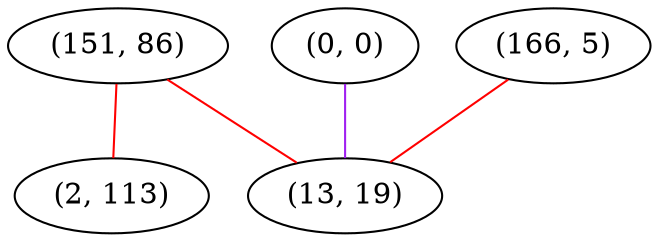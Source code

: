 graph "" {
"(151, 86)";
"(0, 0)";
"(166, 5)";
"(2, 113)";
"(13, 19)";
"(151, 86)" -- "(2, 113)"  [color=red, key=0, weight=1];
"(151, 86)" -- "(13, 19)"  [color=red, key=0, weight=1];
"(0, 0)" -- "(13, 19)"  [color=purple, key=0, weight=4];
"(166, 5)" -- "(13, 19)"  [color=red, key=0, weight=1];
}
